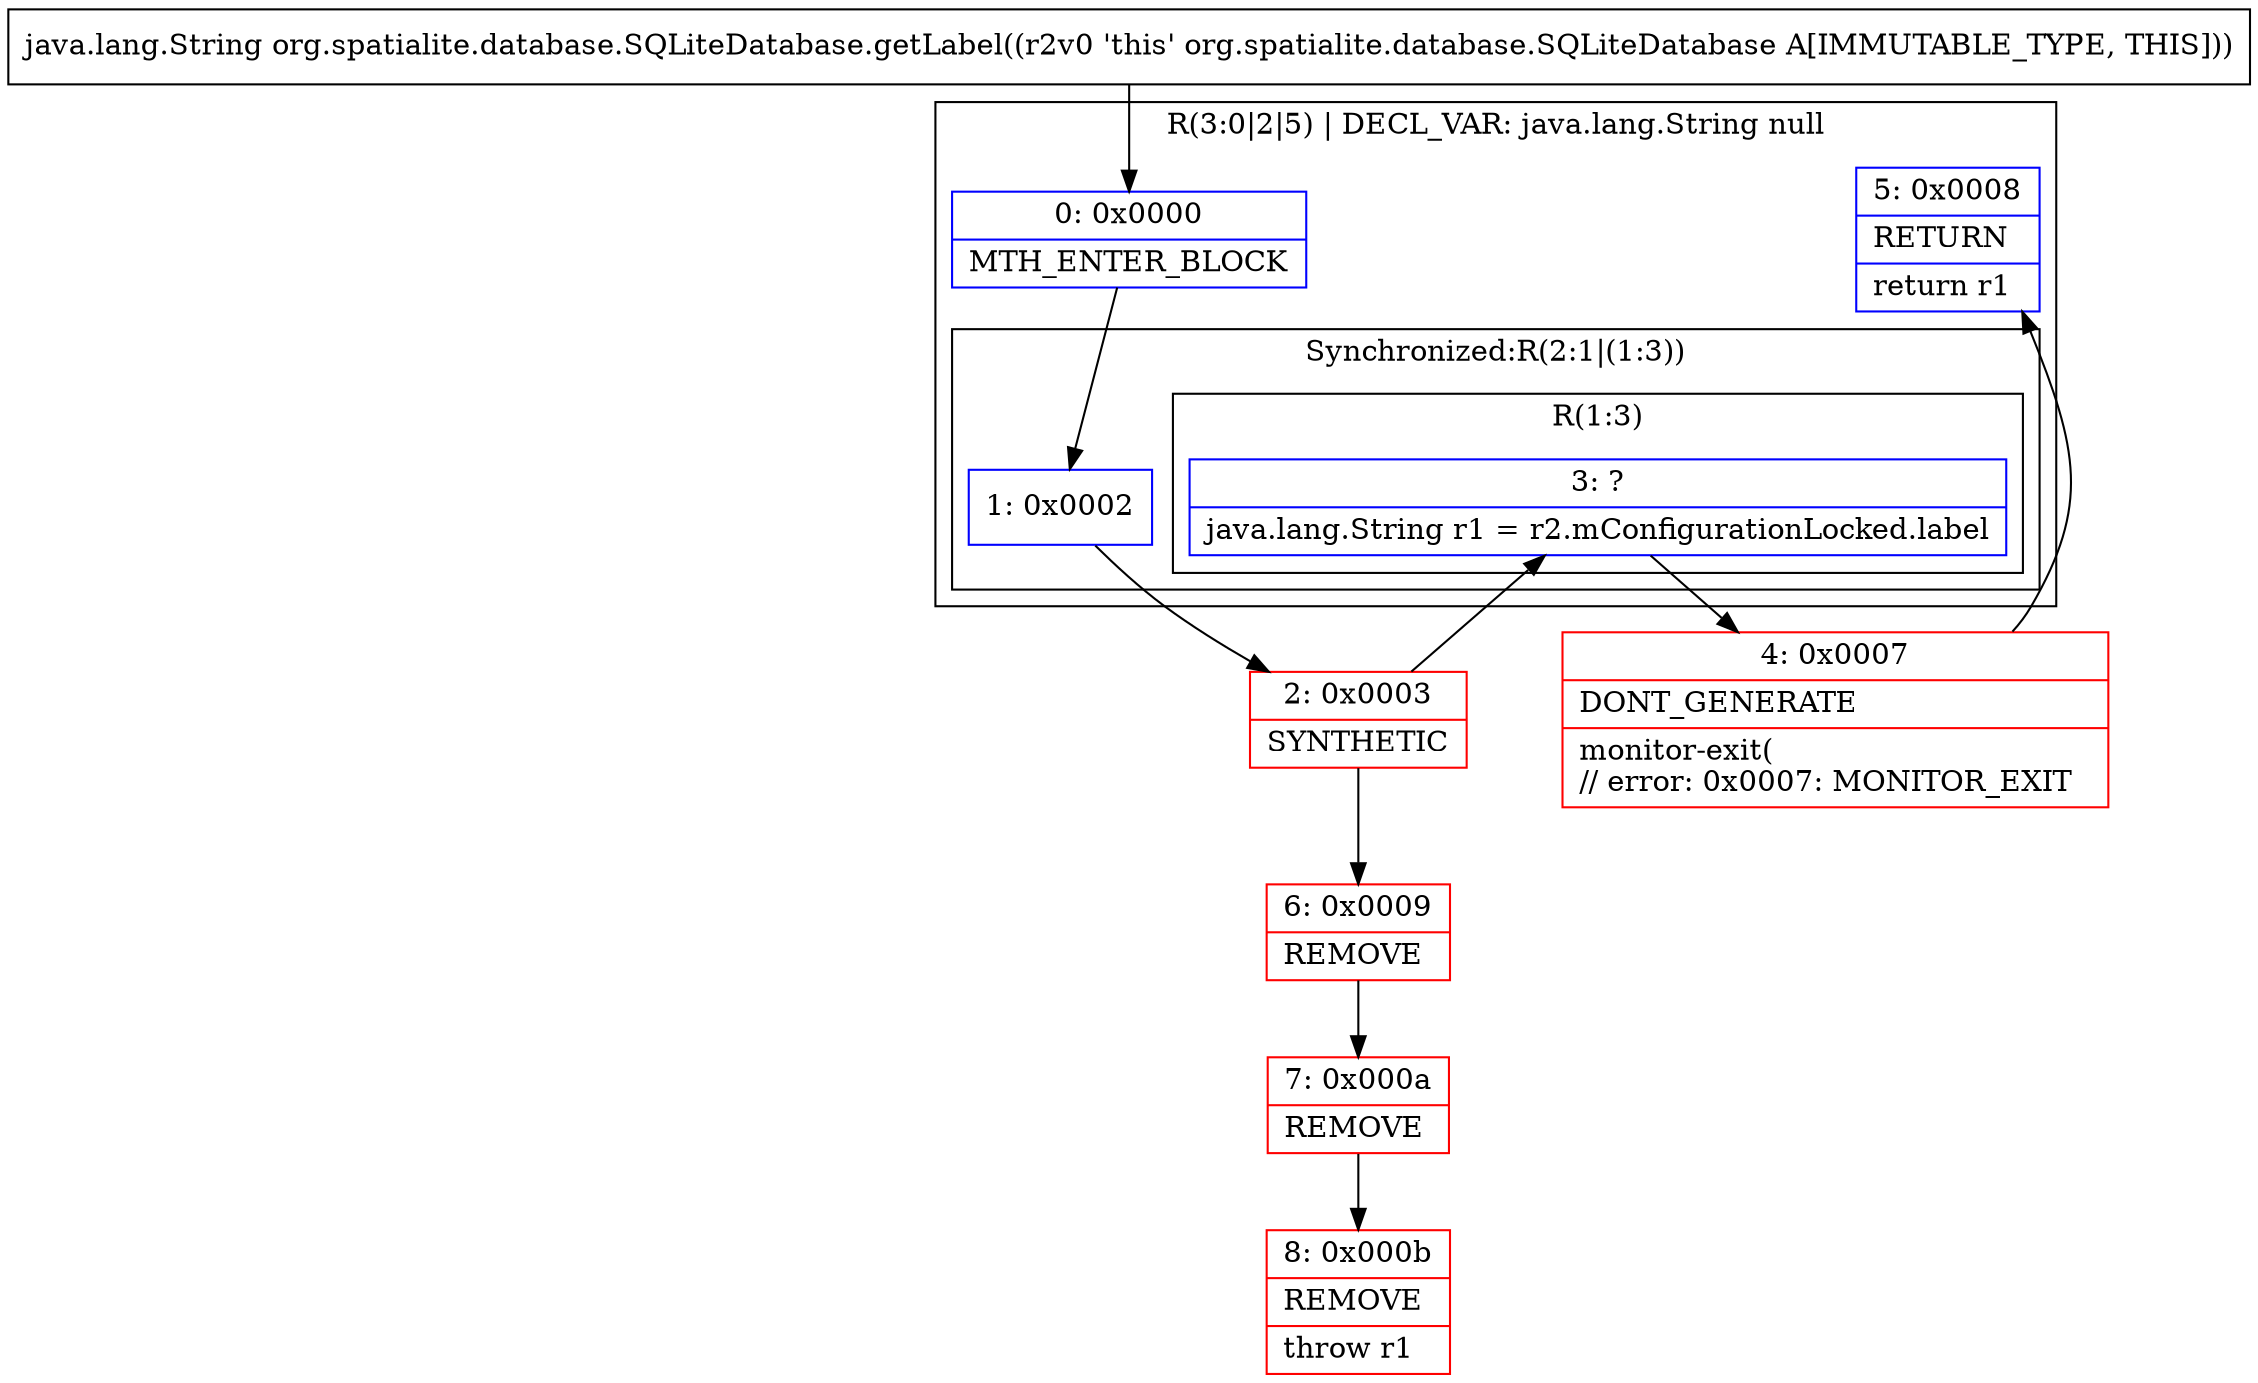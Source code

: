 digraph "CFG fororg.spatialite.database.SQLiteDatabase.getLabel()Ljava\/lang\/String;" {
subgraph cluster_Region_300110050 {
label = "R(3:0|2|5) | DECL_VAR: java.lang.String null\l";
node [shape=record,color=blue];
Node_0 [shape=record,label="{0\:\ 0x0000|MTH_ENTER_BLOCK\l}"];
subgraph cluster_SynchronizedRegion_1145564450 {
label = "Synchronized:R(2:1|(1:3))";
node [shape=record,color=blue];
Node_1 [shape=record,label="{1\:\ 0x0002}"];
subgraph cluster_Region_1752119834 {
label = "R(1:3)";
node [shape=record,color=blue];
Node_3 [shape=record,label="{3\:\ ?|java.lang.String r1 = r2.mConfigurationLocked.label\l}"];
}
}
Node_5 [shape=record,label="{5\:\ 0x0008|RETURN\l|return r1\l}"];
}
Node_2 [shape=record,color=red,label="{2\:\ 0x0003|SYNTHETIC\l}"];
Node_4 [shape=record,color=red,label="{4\:\ 0x0007|DONT_GENERATE\l|monitor\-exit(\l\/\/ error: 0x0007: MONITOR_EXIT  \l}"];
Node_6 [shape=record,color=red,label="{6\:\ 0x0009|REMOVE\l}"];
Node_7 [shape=record,color=red,label="{7\:\ 0x000a|REMOVE\l}"];
Node_8 [shape=record,color=red,label="{8\:\ 0x000b|REMOVE\l|throw r1\l}"];
MethodNode[shape=record,label="{java.lang.String org.spatialite.database.SQLiteDatabase.getLabel((r2v0 'this' org.spatialite.database.SQLiteDatabase A[IMMUTABLE_TYPE, THIS])) }"];
MethodNode -> Node_0;
Node_0 -> Node_1;
Node_1 -> Node_2;
Node_3 -> Node_4;
Node_2 -> Node_3;
Node_2 -> Node_6;
Node_4 -> Node_5;
Node_6 -> Node_7;
Node_7 -> Node_8;
}

